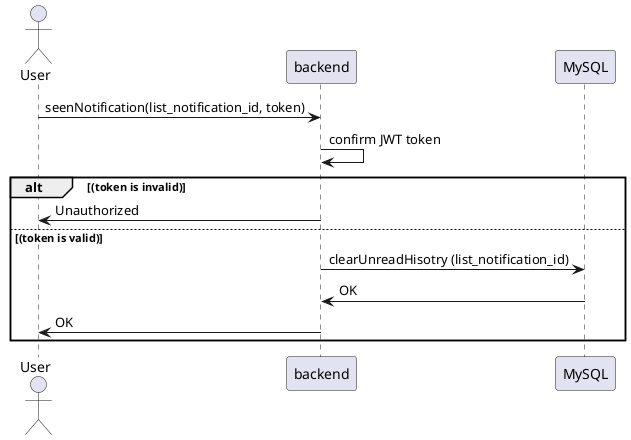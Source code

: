 @startuml seenAllNotification
    actor User
    User -> "backend" : seenNotification(list_notification_id, token)
    "backend" -> "backend" : confirm JWT token
    alt (token is invalid)
    "backend" -> User : Unauthorized
    else (token is valid)
    "backend" -> "MySQL" : clearUnreadHisotry (list_notification_id)
    "MySQL" -> "backend" : OK
    "backend" -> User : OK
    end
@enduml
